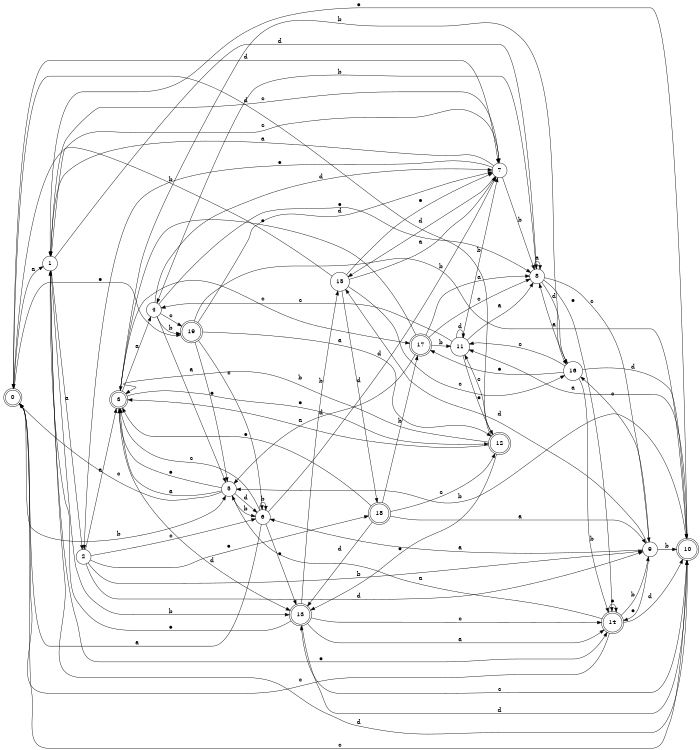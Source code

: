 digraph n16_7 {
__start0 [label="" shape="none"];

rankdir=LR;
size="8,5";

s0 [style="rounded,filled", color="black", fillcolor="white" shape="doublecircle", label="0"];
s1 [style="filled", color="black", fillcolor="white" shape="circle", label="1"];
s2 [style="filled", color="black", fillcolor="white" shape="circle", label="2"];
s3 [style="rounded,filled", color="black", fillcolor="white" shape="doublecircle", label="3"];
s4 [style="filled", color="black", fillcolor="white" shape="circle", label="4"];
s5 [style="filled", color="black", fillcolor="white" shape="circle", label="5"];
s6 [style="filled", color="black", fillcolor="white" shape="circle", label="6"];
s7 [style="filled", color="black", fillcolor="white" shape="circle", label="7"];
s8 [style="filled", color="black", fillcolor="white" shape="circle", label="8"];
s9 [style="filled", color="black", fillcolor="white" shape="circle", label="9"];
s10 [style="rounded,filled", color="black", fillcolor="white" shape="doublecircle", label="10"];
s11 [style="filled", color="black", fillcolor="white" shape="circle", label="11"];
s12 [style="rounded,filled", color="black", fillcolor="white" shape="doublecircle", label="12"];
s13 [style="rounded,filled", color="black", fillcolor="white" shape="doublecircle", label="13"];
s14 [style="rounded,filled", color="black", fillcolor="white" shape="doublecircle", label="14"];
s15 [style="filled", color="black", fillcolor="white" shape="circle", label="15"];
s16 [style="filled", color="black", fillcolor="white" shape="circle", label="16"];
s17 [style="rounded,filled", color="black", fillcolor="white" shape="doublecircle", label="17"];
s18 [style="rounded,filled", color="black", fillcolor="white" shape="doublecircle", label="18"];
s19 [style="rounded,filled", color="black", fillcolor="white" shape="doublecircle", label="19"];
s0 -> s1 [label="a"];
s0 -> s5 [label="b"];
s0 -> s10 [label="c"];
s0 -> s7 [label="d"];
s0 -> s19 [label="e"];
s1 -> s2 [label="a"];
s1 -> s13 [label="b"];
s1 -> s7 [label="c"];
s1 -> s8 [label="d"];
s1 -> s14 [label="e"];
s2 -> s3 [label="a"];
s2 -> s9 [label="b"];
s2 -> s6 [label="c"];
s2 -> s9 [label="d"];
s2 -> s18 [label="e"];
s3 -> s4 [label="a"];
s3 -> s16 [label="b"];
s3 -> s17 [label="c"];
s3 -> s13 [label="d"];
s3 -> s12 [label="e"];
s4 -> s5 [label="a"];
s4 -> s19 [label="b"];
s4 -> s19 [label="c"];
s4 -> s7 [label="d"];
s4 -> s8 [label="e"];
s5 -> s3 [label="a"];
s5 -> s6 [label="b"];
s5 -> s0 [label="c"];
s5 -> s6 [label="d"];
s5 -> s3 [label="e"];
s6 -> s0 [label="a"];
s6 -> s6 [label="b"];
s6 -> s3 [label="c"];
s6 -> s7 [label="d"];
s6 -> s13 [label="e"];
s7 -> s1 [label="a"];
s7 -> s8 [label="b"];
s7 -> s1 [label="c"];
s7 -> s15 [label="d"];
s7 -> s2 [label="e"];
s8 -> s8 [label="a"];
s8 -> s4 [label="b"];
s8 -> s9 [label="c"];
s8 -> s16 [label="d"];
s8 -> s14 [label="e"];
s9 -> s6 [label="a"];
s9 -> s10 [label="b"];
s9 -> s16 [label="c"];
s9 -> s15 [label="d"];
s9 -> s14 [label="e"];
s10 -> s11 [label="a"];
s10 -> s5 [label="b"];
s10 -> s13 [label="c"];
s10 -> s1 [label="d"];
s10 -> s1 [label="e"];
s11 -> s8 [label="a"];
s11 -> s7 [label="b"];
s11 -> s4 [label="c"];
s11 -> s11 [label="d"];
s11 -> s12 [label="e"];
s12 -> s3 [label="a"];
s12 -> s3 [label="b"];
s12 -> s11 [label="c"];
s12 -> s0 [label="d"];
s12 -> s13 [label="e"];
s13 -> s14 [label="a"];
s13 -> s15 [label="b"];
s13 -> s14 [label="c"];
s13 -> s10 [label="d"];
s13 -> s1 [label="e"];
s14 -> s5 [label="a"];
s14 -> s9 [label="b"];
s14 -> s0 [label="c"];
s14 -> s10 [label="d"];
s14 -> s14 [label="e"];
s15 -> s7 [label="a"];
s15 -> s0 [label="b"];
s15 -> s16 [label="c"];
s15 -> s18 [label="d"];
s15 -> s7 [label="e"];
s16 -> s8 [label="a"];
s16 -> s14 [label="b"];
s16 -> s11 [label="c"];
s16 -> s10 [label="d"];
s16 -> s17 [label="e"];
s17 -> s8 [label="a"];
s17 -> s11 [label="b"];
s17 -> s8 [label="c"];
s17 -> s5 [label="d"];
s17 -> s3 [label="e"];
s18 -> s9 [label="a"];
s18 -> s17 [label="b"];
s18 -> s12 [label="c"];
s18 -> s13 [label="d"];
s18 -> s3 [label="e"];
s19 -> s12 [label="a"];
s19 -> s10 [label="b"];
s19 -> s6 [label="c"];
s19 -> s7 [label="d"];
s19 -> s5 [label="e"];

}